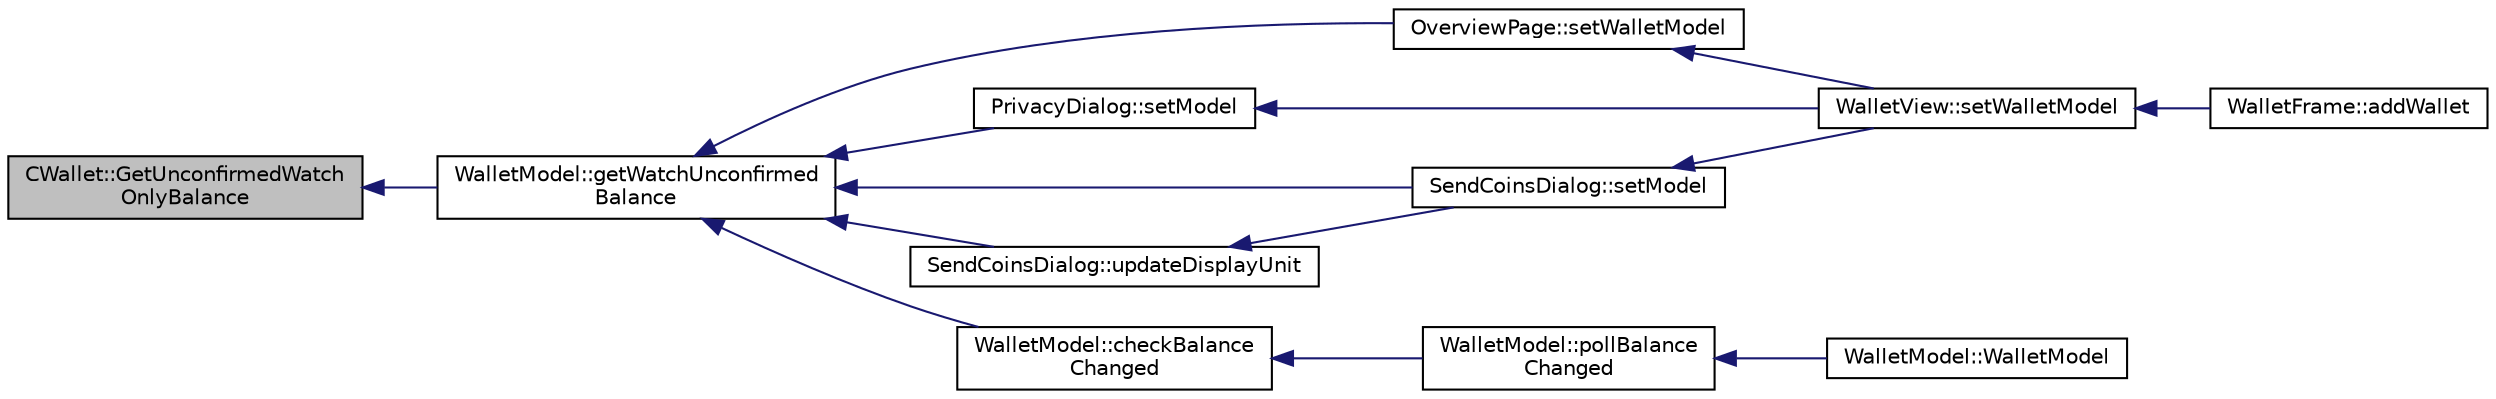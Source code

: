 digraph "CWallet::GetUnconfirmedWatchOnlyBalance"
{
  edge [fontname="Helvetica",fontsize="10",labelfontname="Helvetica",labelfontsize="10"];
  node [fontname="Helvetica",fontsize="10",shape=record];
  rankdir="LR";
  Node894 [label="CWallet::GetUnconfirmedWatch\lOnlyBalance",height=0.2,width=0.4,color="black", fillcolor="grey75", style="filled", fontcolor="black"];
  Node894 -> Node895 [dir="back",color="midnightblue",fontsize="10",style="solid",fontname="Helvetica"];
  Node895 [label="WalletModel::getWatchUnconfirmed\lBalance",height=0.2,width=0.4,color="black", fillcolor="white", style="filled",URL="$class_wallet_model.html#a691b35afd9aff056e1398fd057691ff1"];
  Node895 -> Node896 [dir="back",color="midnightblue",fontsize="10",style="solid",fontname="Helvetica"];
  Node896 [label="OverviewPage::setWalletModel",height=0.2,width=0.4,color="black", fillcolor="white", style="filled",URL="$class_overview_page.html#a2ed52a3a87e9c74fee38fa873c9bc71f"];
  Node896 -> Node897 [dir="back",color="midnightblue",fontsize="10",style="solid",fontname="Helvetica"];
  Node897 [label="WalletView::setWalletModel",height=0.2,width=0.4,color="black", fillcolor="white", style="filled",URL="$class_wallet_view.html#a0a37ff693a4f9c1e5ddc23f9cd3913be",tooltip="Set the wallet model. "];
  Node897 -> Node898 [dir="back",color="midnightblue",fontsize="10",style="solid",fontname="Helvetica"];
  Node898 [label="WalletFrame::addWallet",height=0.2,width=0.4,color="black", fillcolor="white", style="filled",URL="$class_wallet_frame.html#aa199c3f27654199d84c365cf86167d86"];
  Node895 -> Node899 [dir="back",color="midnightblue",fontsize="10",style="solid",fontname="Helvetica"];
  Node899 [label="PrivacyDialog::setModel",height=0.2,width=0.4,color="black", fillcolor="white", style="filled",URL="$class_privacy_dialog.html#a7a2e2a84934e59ff1ff88de325036472"];
  Node899 -> Node897 [dir="back",color="midnightblue",fontsize="10",style="solid",fontname="Helvetica"];
  Node895 -> Node900 [dir="back",color="midnightblue",fontsize="10",style="solid",fontname="Helvetica"];
  Node900 [label="SendCoinsDialog::setModel",height=0.2,width=0.4,color="black", fillcolor="white", style="filled",URL="$class_send_coins_dialog.html#a73a6c1b1850a334ee652ac167713a2aa"];
  Node900 -> Node897 [dir="back",color="midnightblue",fontsize="10",style="solid",fontname="Helvetica"];
  Node895 -> Node901 [dir="back",color="midnightblue",fontsize="10",style="solid",fontname="Helvetica"];
  Node901 [label="SendCoinsDialog::updateDisplayUnit",height=0.2,width=0.4,color="black", fillcolor="white", style="filled",URL="$class_send_coins_dialog.html#a74815ad8502b126200b6fd2e59e9f042"];
  Node901 -> Node900 [dir="back",color="midnightblue",fontsize="10",style="solid",fontname="Helvetica"];
  Node895 -> Node902 [dir="back",color="midnightblue",fontsize="10",style="solid",fontname="Helvetica"];
  Node902 [label="WalletModel::checkBalance\lChanged",height=0.2,width=0.4,color="black", fillcolor="white", style="filled",URL="$class_wallet_model.html#adcc4eb8cd71cb4de223621866bb7fb7d"];
  Node902 -> Node903 [dir="back",color="midnightblue",fontsize="10",style="solid",fontname="Helvetica"];
  Node903 [label="WalletModel::pollBalance\lChanged",height=0.2,width=0.4,color="black", fillcolor="white", style="filled",URL="$class_wallet_model.html#a51469b2d95cfd4bc0a14ee456fca7b95"];
  Node903 -> Node904 [dir="back",color="midnightblue",fontsize="10",style="solid",fontname="Helvetica"];
  Node904 [label="WalletModel::WalletModel",height=0.2,width=0.4,color="black", fillcolor="white", style="filled",URL="$class_wallet_model.html#af50d9654d2f20e4e4f0789dcb64ad6b1"];
}
